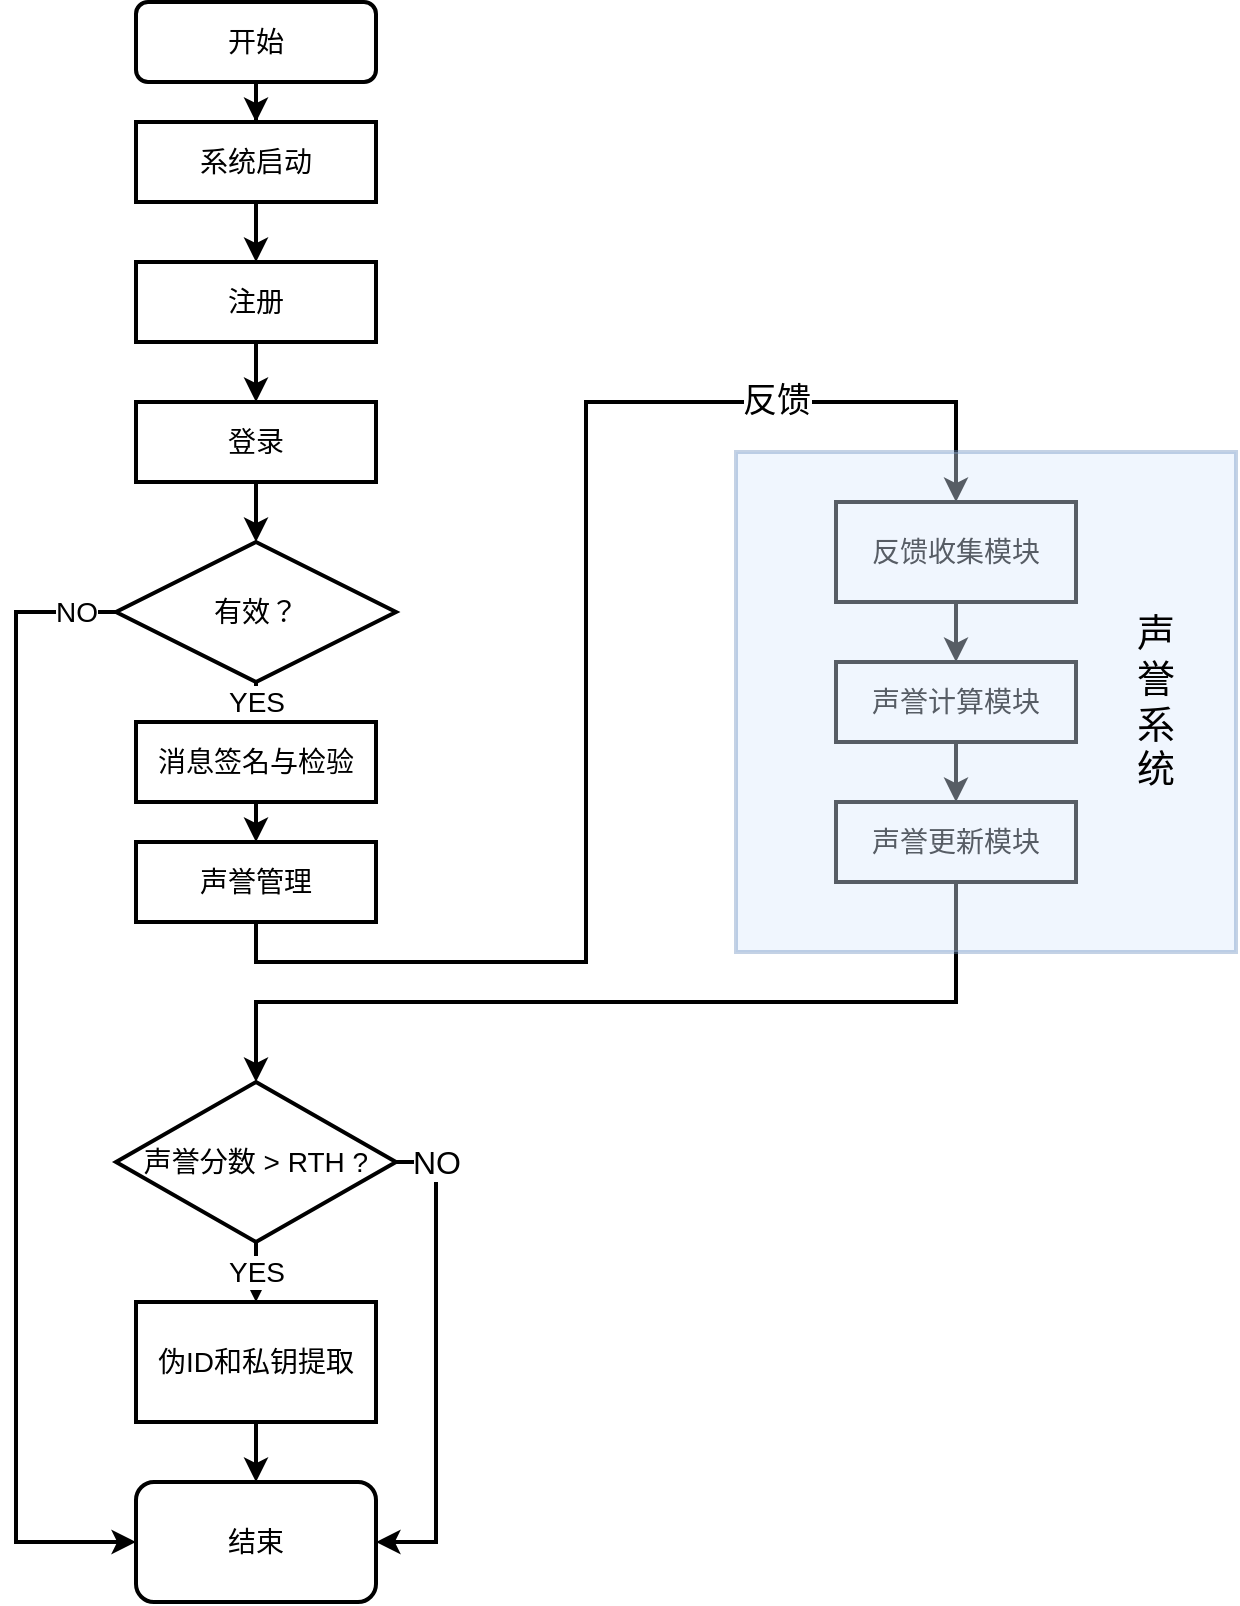 <mxfile version="21.0.2" type="github"><diagram name="第 1 页" id="lC8PN23FhLZLBQNrZ3IA"><mxGraphModel dx="866" dy="833" grid="1" gridSize="10" guides="1" tooltips="1" connect="1" arrows="1" fold="1" page="1" pageScale="1" pageWidth="827" pageHeight="1169" math="0" shadow="0"><root><mxCell id="0"/><mxCell id="1" parent="0"/><mxCell id="MPfHOwberzyjbKKYg7Q5-14" style="edgeStyle=orthogonalEdgeStyle;rounded=0;orthogonalLoop=1;jettySize=auto;html=1;exitX=0.5;exitY=1;exitDx=0;exitDy=0;fontSize=14;strokeWidth=2;" edge="1" parent="1" source="MPfHOwberzyjbKKYg7Q5-1" target="MPfHOwberzyjbKKYg7Q5-2"><mxGeometry relative="1" as="geometry"/></mxCell><mxCell id="MPfHOwberzyjbKKYg7Q5-1" value="开始" style="rounded=1;whiteSpace=wrap;html=1;fontSize=14;strokeColor=default;strokeWidth=2;" vertex="1" parent="1"><mxGeometry x="160" y="330" width="120" height="40" as="geometry"/></mxCell><mxCell id="MPfHOwberzyjbKKYg7Q5-15" style="edgeStyle=orthogonalEdgeStyle;rounded=0;orthogonalLoop=1;jettySize=auto;html=1;exitX=0.5;exitY=1;exitDx=0;exitDy=0;fontSize=14;strokeWidth=2;" edge="1" parent="1" source="MPfHOwberzyjbKKYg7Q5-2" target="MPfHOwberzyjbKKYg7Q5-3"><mxGeometry relative="1" as="geometry"/></mxCell><mxCell id="MPfHOwberzyjbKKYg7Q5-2" value="系统启动" style="rounded=0;whiteSpace=wrap;html=1;fontSize=14;strokeWidth=2;" vertex="1" parent="1"><mxGeometry x="160" y="390" width="120" height="40" as="geometry"/></mxCell><mxCell id="MPfHOwberzyjbKKYg7Q5-16" style="edgeStyle=orthogonalEdgeStyle;rounded=0;orthogonalLoop=1;jettySize=auto;html=1;exitX=0.5;exitY=1;exitDx=0;exitDy=0;fontSize=14;strokeWidth=2;" edge="1" parent="1" source="MPfHOwberzyjbKKYg7Q5-3" target="MPfHOwberzyjbKKYg7Q5-4"><mxGeometry relative="1" as="geometry"/></mxCell><mxCell id="MPfHOwberzyjbKKYg7Q5-3" value="注册" style="rounded=0;whiteSpace=wrap;html=1;fontSize=14;strokeWidth=2;" vertex="1" parent="1"><mxGeometry x="160" y="460" width="120" height="40" as="geometry"/></mxCell><mxCell id="MPfHOwberzyjbKKYg7Q5-17" style="edgeStyle=orthogonalEdgeStyle;rounded=0;orthogonalLoop=1;jettySize=auto;html=1;exitX=0.5;exitY=1;exitDx=0;exitDy=0;fontSize=14;strokeWidth=2;" edge="1" parent="1" source="MPfHOwberzyjbKKYg7Q5-4" target="MPfHOwberzyjbKKYg7Q5-5"><mxGeometry relative="1" as="geometry"/></mxCell><mxCell id="MPfHOwberzyjbKKYg7Q5-4" value="登录" style="rounded=0;whiteSpace=wrap;html=1;fontSize=14;strokeWidth=2;" vertex="1" parent="1"><mxGeometry x="160" y="530" width="120" height="40" as="geometry"/></mxCell><mxCell id="MPfHOwberzyjbKKYg7Q5-18" value="YES" style="edgeStyle=orthogonalEdgeStyle;rounded=0;orthogonalLoop=1;jettySize=auto;html=1;exitX=0.5;exitY=1;exitDx=0;exitDy=0;fontSize=14;strokeWidth=2;" edge="1" parent="1" source="MPfHOwberzyjbKKYg7Q5-5" target="MPfHOwberzyjbKKYg7Q5-6"><mxGeometry relative="1" as="geometry"/></mxCell><mxCell id="MPfHOwberzyjbKKYg7Q5-35" value="NO" style="edgeStyle=orthogonalEdgeStyle;rounded=0;orthogonalLoop=1;jettySize=auto;html=1;exitX=0;exitY=0.5;exitDx=0;exitDy=0;entryX=0;entryY=0.5;entryDx=0;entryDy=0;fontSize=14;strokeWidth=2;" edge="1" parent="1" source="MPfHOwberzyjbKKYg7Q5-5" target="MPfHOwberzyjbKKYg7Q5-13"><mxGeometry x="-0.93" relative="1" as="geometry"><Array as="points"><mxPoint x="100" y="635"/><mxPoint x="100" y="1100"/></Array><mxPoint as="offset"/></mxGeometry></mxCell><mxCell id="MPfHOwberzyjbKKYg7Q5-5" value="有效？" style="rhombus;whiteSpace=wrap;html=1;fontSize=14;strokeWidth=2;" vertex="1" parent="1"><mxGeometry x="150" y="600" width="140" height="70" as="geometry"/></mxCell><mxCell id="MPfHOwberzyjbKKYg7Q5-19" style="edgeStyle=orthogonalEdgeStyle;rounded=0;orthogonalLoop=1;jettySize=auto;html=1;exitX=0.5;exitY=1;exitDx=0;exitDy=0;entryX=0.5;entryY=0;entryDx=0;entryDy=0;fontSize=14;strokeWidth=2;" edge="1" parent="1" source="MPfHOwberzyjbKKYg7Q5-6" target="MPfHOwberzyjbKKYg7Q5-7"><mxGeometry relative="1" as="geometry"/></mxCell><mxCell id="MPfHOwberzyjbKKYg7Q5-6" value="消息签名与检验" style="rounded=0;whiteSpace=wrap;html=1;fontSize=14;strokeWidth=2;" vertex="1" parent="1"><mxGeometry x="160" y="690" width="120" height="40" as="geometry"/></mxCell><mxCell id="MPfHOwberzyjbKKYg7Q5-21" style="edgeStyle=orthogonalEdgeStyle;rounded=0;orthogonalLoop=1;jettySize=auto;html=1;exitX=0.5;exitY=1;exitDx=0;exitDy=0;entryX=0.5;entryY=0;entryDx=0;entryDy=0;fontSize=14;strokeWidth=2;" edge="1" parent="1" source="MPfHOwberzyjbKKYg7Q5-7" target="MPfHOwberzyjbKKYg7Q5-8"><mxGeometry relative="1" as="geometry"><Array as="points"><mxPoint x="220" y="810"/><mxPoint x="385" y="810"/><mxPoint x="385" y="530"/><mxPoint x="570" y="530"/></Array></mxGeometry></mxCell><mxCell id="MPfHOwberzyjbKKYg7Q5-36" value="反馈" style="edgeLabel;html=1;align=center;verticalAlign=middle;resizable=0;points=[];fontSize=17;" vertex="1" connectable="0" parent="MPfHOwberzyjbKKYg7Q5-21"><mxGeometry x="0.668" y="1" relative="1" as="geometry"><mxPoint x="-24" y="1" as="offset"/></mxGeometry></mxCell><mxCell id="MPfHOwberzyjbKKYg7Q5-7" value="声誉管理" style="rounded=0;whiteSpace=wrap;html=1;fontSize=14;strokeWidth=2;" vertex="1" parent="1"><mxGeometry x="160" y="750" width="120" height="40" as="geometry"/></mxCell><mxCell id="MPfHOwberzyjbKKYg7Q5-25" style="edgeStyle=orthogonalEdgeStyle;rounded=0;orthogonalLoop=1;jettySize=auto;html=1;exitX=0.5;exitY=1;exitDx=0;exitDy=0;fontSize=14;strokeWidth=2;" edge="1" parent="1" source="MPfHOwberzyjbKKYg7Q5-8" target="MPfHOwberzyjbKKYg7Q5-9"><mxGeometry relative="1" as="geometry"/></mxCell><mxCell id="MPfHOwberzyjbKKYg7Q5-8" value="反馈收集模块" style="rounded=0;whiteSpace=wrap;html=1;fontSize=14;strokeWidth=2;" vertex="1" parent="1"><mxGeometry x="510" y="580" width="120" height="50" as="geometry"/></mxCell><mxCell id="MPfHOwberzyjbKKYg7Q5-26" style="edgeStyle=orthogonalEdgeStyle;rounded=0;orthogonalLoop=1;jettySize=auto;html=1;exitX=0.5;exitY=1;exitDx=0;exitDy=0;fontSize=14;strokeWidth=2;" edge="1" parent="1" source="MPfHOwberzyjbKKYg7Q5-9" target="MPfHOwberzyjbKKYg7Q5-10"><mxGeometry relative="1" as="geometry"/></mxCell><mxCell id="MPfHOwberzyjbKKYg7Q5-9" value="声誉计算模块" style="rounded=0;whiteSpace=wrap;html=1;fontSize=14;strokeWidth=2;" vertex="1" parent="1"><mxGeometry x="510" y="660" width="120" height="40" as="geometry"/></mxCell><mxCell id="MPfHOwberzyjbKKYg7Q5-27" style="edgeStyle=orthogonalEdgeStyle;rounded=0;orthogonalLoop=1;jettySize=auto;html=1;exitX=0.5;exitY=1;exitDx=0;exitDy=0;fontSize=14;strokeWidth=2;" edge="1" parent="1" source="MPfHOwberzyjbKKYg7Q5-10" target="MPfHOwberzyjbKKYg7Q5-11"><mxGeometry relative="1" as="geometry"><Array as="points"><mxPoint x="570" y="830"/><mxPoint x="220" y="830"/></Array></mxGeometry></mxCell><mxCell id="MPfHOwberzyjbKKYg7Q5-10" value="声誉更新模块" style="rounded=0;whiteSpace=wrap;html=1;fontSize=14;strokeWidth=2;" vertex="1" parent="1"><mxGeometry x="510" y="730" width="120" height="40" as="geometry"/></mxCell><mxCell id="MPfHOwberzyjbKKYg7Q5-28" value="YES" style="edgeStyle=orthogonalEdgeStyle;rounded=0;orthogonalLoop=1;jettySize=auto;html=1;exitX=0.5;exitY=1;exitDx=0;exitDy=0;fontSize=14;strokeWidth=2;" edge="1" parent="1" source="MPfHOwberzyjbKKYg7Q5-11" target="MPfHOwberzyjbKKYg7Q5-12"><mxGeometry relative="1" as="geometry"/></mxCell><mxCell id="MPfHOwberzyjbKKYg7Q5-32" style="edgeStyle=orthogonalEdgeStyle;rounded=0;orthogonalLoop=1;jettySize=auto;html=1;exitX=1;exitY=0.5;exitDx=0;exitDy=0;entryX=1;entryY=0.5;entryDx=0;entryDy=0;fontSize=14;strokeWidth=2;" edge="1" parent="1" source="MPfHOwberzyjbKKYg7Q5-11" target="MPfHOwberzyjbKKYg7Q5-13"><mxGeometry relative="1" as="geometry"/></mxCell><mxCell id="MPfHOwberzyjbKKYg7Q5-37" value="NO" style="edgeLabel;html=1;align=center;verticalAlign=middle;resizable=0;points=[];fontSize=16;" vertex="1" connectable="0" parent="MPfHOwberzyjbKKYg7Q5-32"><mxGeometry x="-0.249" y="1" relative="1" as="geometry"><mxPoint x="-1" y="-70" as="offset"/></mxGeometry></mxCell><mxCell id="MPfHOwberzyjbKKYg7Q5-11" value="声誉分数 &amp;gt; RTH ?" style="rhombus;whiteSpace=wrap;html=1;fontSize=14;strokeWidth=2;" vertex="1" parent="1"><mxGeometry x="150" y="870" width="140" height="80" as="geometry"/></mxCell><mxCell id="MPfHOwberzyjbKKYg7Q5-29" style="edgeStyle=orthogonalEdgeStyle;rounded=0;orthogonalLoop=1;jettySize=auto;html=1;exitX=0.5;exitY=1;exitDx=0;exitDy=0;fontSize=14;strokeWidth=2;" edge="1" parent="1" source="MPfHOwberzyjbKKYg7Q5-12" target="MPfHOwberzyjbKKYg7Q5-13"><mxGeometry relative="1" as="geometry"/></mxCell><mxCell id="MPfHOwberzyjbKKYg7Q5-12" value="伪ID和私钥提取" style="rounded=0;whiteSpace=wrap;html=1;fontSize=14;strokeWidth=2;" vertex="1" parent="1"><mxGeometry x="160" y="980" width="120" height="60" as="geometry"/></mxCell><mxCell id="MPfHOwberzyjbKKYg7Q5-13" value="结束" style="rounded=1;whiteSpace=wrap;html=1;fontSize=14;strokeWidth=2;" vertex="1" parent="1"><mxGeometry x="160" y="1070" width="120" height="60" as="geometry"/></mxCell><mxCell id="MPfHOwberzyjbKKYg7Q5-23" value="" style="rounded=0;whiteSpace=wrap;html=1;fillColor=#dae8fc;fontSize=14;strokeWidth=2;strokeColor=#6c8ebf;opacity=40;" vertex="1" parent="1"><mxGeometry x="460" y="555" width="250" height="250" as="geometry"/></mxCell><mxCell id="MPfHOwberzyjbKKYg7Q5-24" value="声誉系统" style="text;html=1;strokeColor=none;fillColor=none;align=center;verticalAlign=middle;whiteSpace=wrap;rounded=0;fontSize=19;strokeWidth=2;" vertex="1" parent="1"><mxGeometry x="660" y="600" width="20" height="160" as="geometry"/></mxCell></root></mxGraphModel></diagram></mxfile>